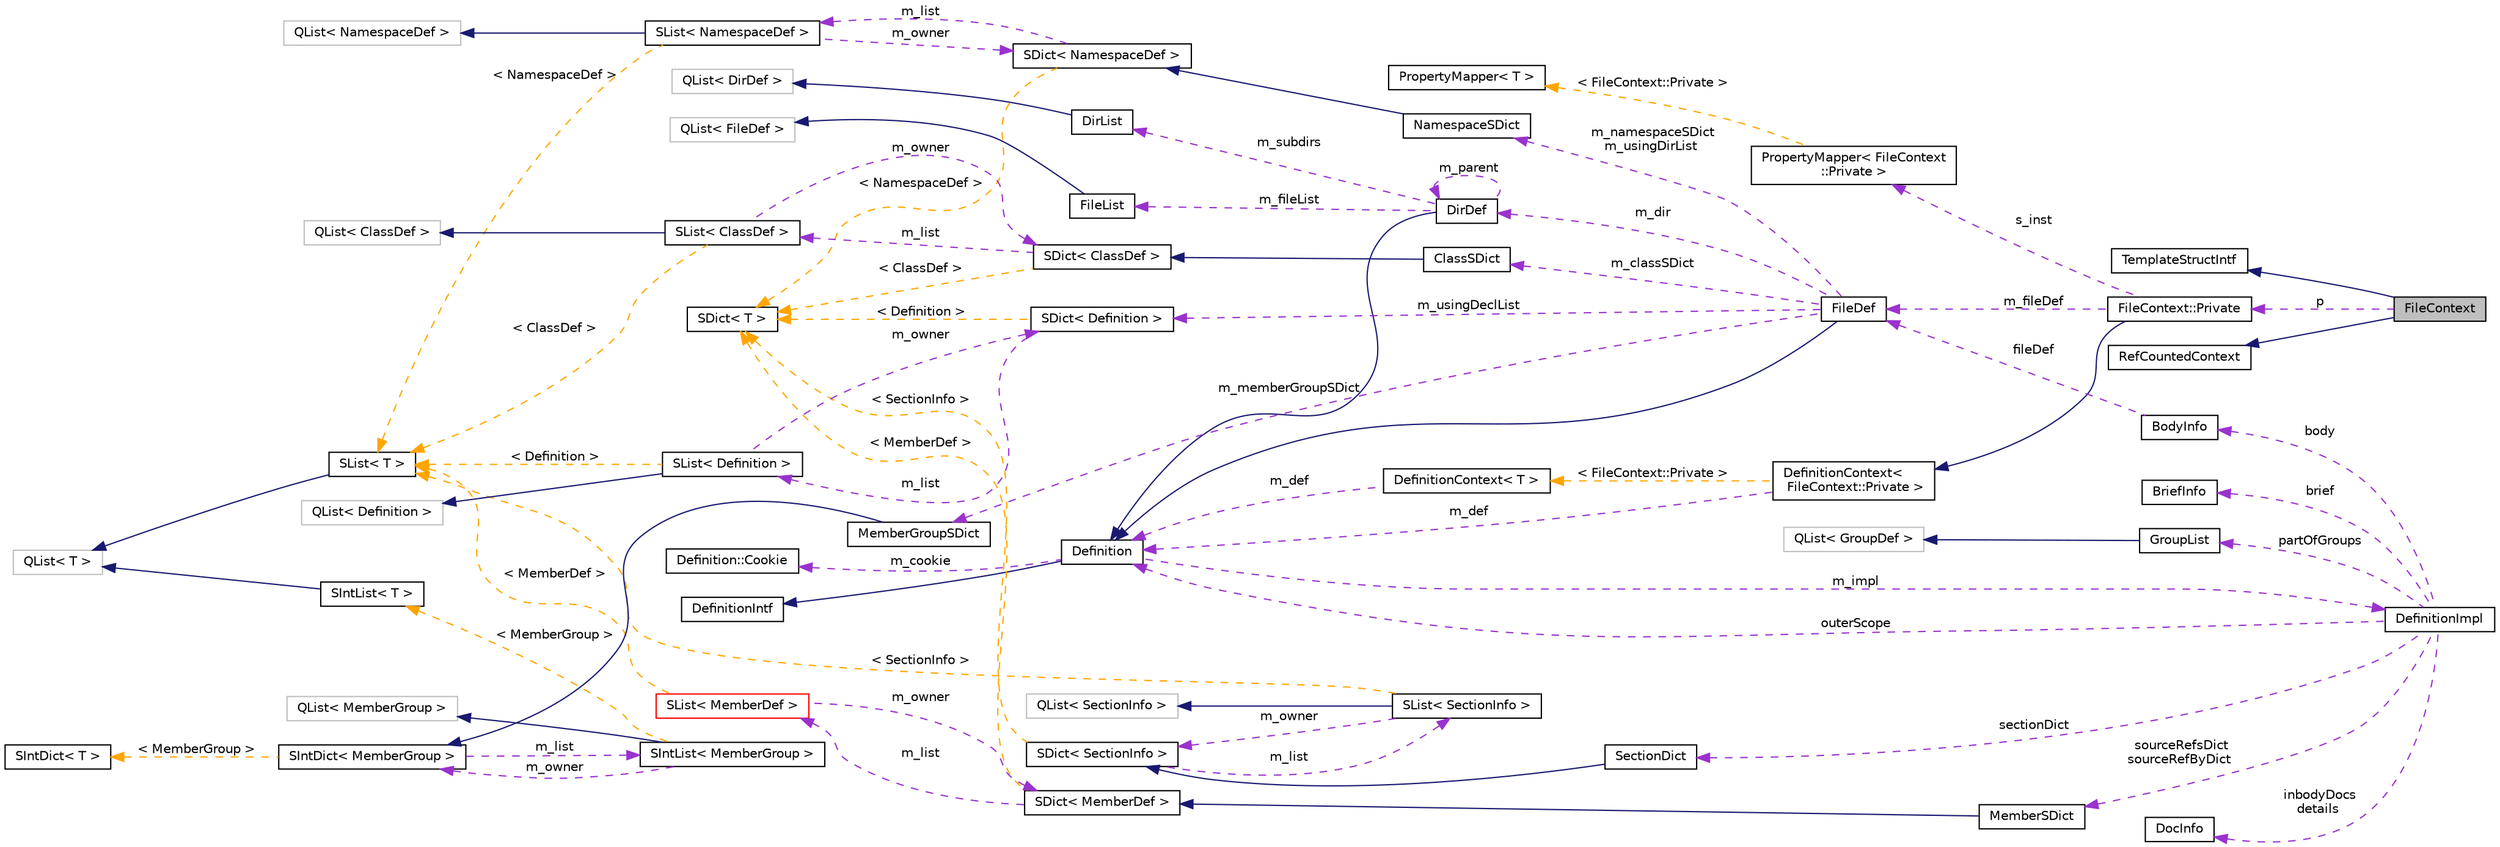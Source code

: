 digraph "FileContext"
{
 // INTERACTIVE_SVG=YES
  edge [fontname="Helvetica",fontsize="10",labelfontname="Helvetica",labelfontsize="10"];
  node [fontname="Helvetica",fontsize="10",shape=record];
  rankdir="LR";
  Node3 [label="FileContext",height=0.2,width=0.4,color="black", fillcolor="grey75", style="filled", fontcolor="black"];
  Node4 -> Node3 [dir="back",color="midnightblue",fontsize="10",style="solid",fontname="Helvetica"];
  Node4 [label="RefCountedContext",height=0.2,width=0.4,color="black", fillcolor="white", style="filled",URL="$d8/d96/class_ref_counted_context.html",tooltip="Helper class to support reference counting. "];
  Node5 -> Node3 [dir="back",color="midnightblue",fontsize="10",style="solid",fontname="Helvetica"];
  Node5 [label="TemplateStructIntf",height=0.2,width=0.4,color="black", fillcolor="white", style="filled",URL="$d9/de8/class_template_struct_intf.html",tooltip="Abstract interface for a context value of type struct. "];
  Node6 -> Node3 [dir="back",color="darkorchid3",fontsize="10",style="dashed",label=" p" ,fontname="Helvetica"];
  Node6 [label="FileContext::Private",height=0.2,width=0.4,color="black", fillcolor="white", style="filled",URL="$d4/d72/class_file_context_1_1_private.html"];
  Node7 -> Node6 [dir="back",color="midnightblue",fontsize="10",style="solid",fontname="Helvetica"];
  Node7 [label="DefinitionContext\<\l FileContext::Private \>",height=0.2,width=0.4,color="black", fillcolor="white", style="filled",URL="$d6/d49/class_definition_context.html"];
  Node8 -> Node7 [dir="back",color="darkorchid3",fontsize="10",style="dashed",label=" m_def" ,fontname="Helvetica"];
  Node8 [label="Definition",height=0.2,width=0.4,color="black", fillcolor="white", style="filled",URL="$d5/dcc/class_definition.html",tooltip="The common base class of all entity definitions found in the sources. "];
  Node9 -> Node8 [dir="back",color="midnightblue",fontsize="10",style="solid",fontname="Helvetica"];
  Node9 [label="DefinitionIntf",height=0.2,width=0.4,color="black", fillcolor="white", style="filled",URL="$d9/d4a/class_definition_intf.html",tooltip="Abstract interface for a Definition or DefinitionList. "];
  Node10 -> Node8 [dir="back",color="darkorchid3",fontsize="10",style="dashed",label=" m_cookie" ,fontname="Helvetica"];
  Node10 [label="Definition::Cookie",height=0.2,width=0.4,color="black", fillcolor="white", style="filled",URL="$d1/d2f/struct_definition_1_1_cookie.html"];
  Node11 -> Node8 [dir="back",color="darkorchid3",fontsize="10",style="dashed",label=" m_impl" ,fontname="Helvetica"];
  Node11 [label="DefinitionImpl",height=0.2,width=0.4,color="black", fillcolor="white", style="filled",URL="$d3/ddf/class_definition_impl.html",tooltip="Private data associated with a Symbol Definition object. "];
  Node12 -> Node11 [dir="back",color="darkorchid3",fontsize="10",style="dashed",label=" sectionDict" ,fontname="Helvetica"];
  Node12 [label="SectionDict",height=0.2,width=0.4,color="black", fillcolor="white", style="filled",URL="$de/d9a/class_section_dict.html",tooltip="Unsorted dictionary of SectionInfo objects. "];
  Node13 -> Node12 [dir="back",color="midnightblue",fontsize="10",style="solid",fontname="Helvetica"];
  Node13 [label="SDict\< SectionInfo \>",height=0.2,width=0.4,color="black", fillcolor="white", style="filled",URL="$d1/d50/class_s_dict.html"];
  Node14 -> Node13 [dir="back",color="darkorchid3",fontsize="10",style="dashed",label=" m_list" ,fontname="Helvetica"];
  Node14 [label="SList\< SectionInfo \>",height=0.2,width=0.4,color="black", fillcolor="white", style="filled",URL="$df/dce/class_s_list.html"];
  Node15 -> Node14 [dir="back",color="midnightblue",fontsize="10",style="solid",fontname="Helvetica"];
  Node15 [label="QList\< SectionInfo \>",height=0.2,width=0.4,color="grey75", fillcolor="white", style="filled"];
  Node13 -> Node14 [dir="back",color="darkorchid3",fontsize="10",style="dashed",label=" m_owner" ,fontname="Helvetica"];
  Node16 -> Node14 [dir="back",color="orange",fontsize="10",style="dashed",label=" \< SectionInfo \>" ,fontname="Helvetica"];
  Node16 [label="SList\< T \>",height=0.2,width=0.4,color="black", fillcolor="white", style="filled",URL="$df/dce/class_s_list.html",tooltip="internal wrapper class that redirects compareValues() to the dictionary "];
  Node17 -> Node16 [dir="back",color="midnightblue",fontsize="10",style="solid",fontname="Helvetica"];
  Node17 [label="QList\< T \>",height=0.2,width=0.4,color="grey75", fillcolor="white", style="filled"];
  Node18 -> Node13 [dir="back",color="orange",fontsize="10",style="dashed",label=" \< SectionInfo \>" ,fontname="Helvetica"];
  Node18 [label="SDict\< T \>",height=0.2,width=0.4,color="black", fillcolor="white", style="filled",URL="$d1/d50/class_s_dict.html",tooltip="Ordered dictionary of elements of type T. "];
  Node19 -> Node11 [dir="back",color="darkorchid3",fontsize="10",style="dashed",label=" body" ,fontname="Helvetica"];
  Node19 [label="BodyInfo",height=0.2,width=0.4,color="black", fillcolor="white", style="filled",URL="$db/dab/struct_body_info.html",tooltip="Data associated with description found in the body. "];
  Node20 -> Node19 [dir="back",color="darkorchid3",fontsize="10",style="dashed",label=" fileDef" ,fontname="Helvetica"];
  Node20 [label="FileDef",height=0.2,width=0.4,color="black", fillcolor="white", style="filled",URL="$de/db0/class_file_def.html",tooltip="A model of a file symbol. "];
  Node8 -> Node20 [dir="back",color="midnightblue",fontsize="10",style="solid",fontname="Helvetica"];
  Node21 -> Node20 [dir="back",color="darkorchid3",fontsize="10",style="dashed",label=" m_classSDict" ,fontname="Helvetica"];
  Node21 [label="ClassSDict",height=0.2,width=0.4,color="black", fillcolor="white", style="filled",URL="$d9/d3d/class_class_s_dict.html",tooltip="A sorted dictionary of ClassDef objects. "];
  Node22 -> Node21 [dir="back",color="midnightblue",fontsize="10",style="solid",fontname="Helvetica"];
  Node22 [label="SDict\< ClassDef \>",height=0.2,width=0.4,color="black", fillcolor="white", style="filled",URL="$d1/d50/class_s_dict.html"];
  Node23 -> Node22 [dir="back",color="darkorchid3",fontsize="10",style="dashed",label=" m_list" ,fontname="Helvetica"];
  Node23 [label="SList\< ClassDef \>",height=0.2,width=0.4,color="black", fillcolor="white", style="filled",URL="$df/dce/class_s_list.html"];
  Node24 -> Node23 [dir="back",color="midnightblue",fontsize="10",style="solid",fontname="Helvetica"];
  Node24 [label="QList\< ClassDef \>",height=0.2,width=0.4,color="grey75", fillcolor="white", style="filled"];
  Node22 -> Node23 [dir="back",color="darkorchid3",fontsize="10",style="dashed",label=" m_owner" ,fontname="Helvetica"];
  Node16 -> Node23 [dir="back",color="orange",fontsize="10",style="dashed",label=" \< ClassDef \>" ,fontname="Helvetica"];
  Node18 -> Node22 [dir="back",color="orange",fontsize="10",style="dashed",label=" \< ClassDef \>" ,fontname="Helvetica"];
  Node25 -> Node20 [dir="back",color="darkorchid3",fontsize="10",style="dashed",label=" m_usingDeclList" ,fontname="Helvetica"];
  Node25 [label="SDict\< Definition \>",height=0.2,width=0.4,color="black", fillcolor="white", style="filled",URL="$d1/d50/class_s_dict.html"];
  Node26 -> Node25 [dir="back",color="darkorchid3",fontsize="10",style="dashed",label=" m_list" ,fontname="Helvetica"];
  Node26 [label="SList\< Definition \>",height=0.2,width=0.4,color="black", fillcolor="white", style="filled",URL="$df/dce/class_s_list.html"];
  Node27 -> Node26 [dir="back",color="midnightblue",fontsize="10",style="solid",fontname="Helvetica"];
  Node27 [label="QList\< Definition \>",height=0.2,width=0.4,color="grey75", fillcolor="white", style="filled"];
  Node25 -> Node26 [dir="back",color="darkorchid3",fontsize="10",style="dashed",label=" m_owner" ,fontname="Helvetica"];
  Node16 -> Node26 [dir="back",color="orange",fontsize="10",style="dashed",label=" \< Definition \>" ,fontname="Helvetica"];
  Node18 -> Node25 [dir="back",color="orange",fontsize="10",style="dashed",label=" \< Definition \>" ,fontname="Helvetica"];
  Node28 -> Node20 [dir="back",color="darkorchid3",fontsize="10",style="dashed",label=" m_memberGroupSDict" ,fontname="Helvetica"];
  Node28 [label="MemberGroupSDict",height=0.2,width=0.4,color="black", fillcolor="white", style="filled",URL="$dc/d1e/class_member_group_s_dict.html",tooltip="A sorted dictionary of MemberGroup objects. "];
  Node29 -> Node28 [dir="back",color="midnightblue",fontsize="10",style="solid",fontname="Helvetica"];
  Node29 [label="SIntDict\< MemberGroup \>",height=0.2,width=0.4,color="black", fillcolor="white", style="filled",URL="$d0/d9f/class_s_int_dict.html"];
  Node30 -> Node29 [dir="back",color="darkorchid3",fontsize="10",style="dashed",label=" m_list" ,fontname="Helvetica"];
  Node30 [label="SIntList\< MemberGroup \>",height=0.2,width=0.4,color="black", fillcolor="white", style="filled",URL="$d8/d9a/class_s_int_list.html"];
  Node31 -> Node30 [dir="back",color="midnightblue",fontsize="10",style="solid",fontname="Helvetica"];
  Node31 [label="QList\< MemberGroup \>",height=0.2,width=0.4,color="grey75", fillcolor="white", style="filled"];
  Node29 -> Node30 [dir="back",color="darkorchid3",fontsize="10",style="dashed",label=" m_owner" ,fontname="Helvetica"];
  Node32 -> Node30 [dir="back",color="orange",fontsize="10",style="dashed",label=" \< MemberGroup \>" ,fontname="Helvetica"];
  Node32 [label="SIntList\< T \>",height=0.2,width=0.4,color="black", fillcolor="white", style="filled",URL="$d8/d9a/class_s_int_list.html",tooltip="internal wrapper class that redirects compareValues() to the dictionary "];
  Node17 -> Node32 [dir="back",color="midnightblue",fontsize="10",style="solid",fontname="Helvetica"];
  Node33 -> Node29 [dir="back",color="orange",fontsize="10",style="dashed",label=" \< MemberGroup \>" ,fontname="Helvetica"];
  Node33 [label="SIntDict\< T \>",height=0.2,width=0.4,color="black", fillcolor="white", style="filled",URL="$d0/d9f/class_s_int_dict.html",tooltip="Ordered dictionary of elements of type T. "];
  Node34 -> Node20 [dir="back",color="darkorchid3",fontsize="10",style="dashed",label=" m_dir" ,fontname="Helvetica"];
  Node34 [label="DirDef",height=0.2,width=0.4,color="black", fillcolor="white", style="filled",URL="$d4/dd4/class_dir_def.html",tooltip="A model of a directory symbol. "];
  Node8 -> Node34 [dir="back",color="midnightblue",fontsize="10",style="solid",fontname="Helvetica"];
  Node35 -> Node34 [dir="back",color="darkorchid3",fontsize="10",style="dashed",label=" m_subdirs" ,fontname="Helvetica"];
  Node35 [label="DirList",height=0.2,width=0.4,color="black", fillcolor="white", style="filled",URL="$dc/d2a/class_dir_list.html",tooltip="A list of directories. "];
  Node36 -> Node35 [dir="back",color="midnightblue",fontsize="10",style="solid",fontname="Helvetica"];
  Node36 [label="QList\< DirDef \>",height=0.2,width=0.4,color="grey75", fillcolor="white", style="filled"];
  Node37 -> Node34 [dir="back",color="darkorchid3",fontsize="10",style="dashed",label=" m_fileList" ,fontname="Helvetica"];
  Node37 [label="FileList",height=0.2,width=0.4,color="black", fillcolor="white", style="filled",URL="$d0/d18/class_file_list.html",tooltip="Class representing a list of FileDef objects. "];
  Node38 -> Node37 [dir="back",color="midnightblue",fontsize="10",style="solid",fontname="Helvetica"];
  Node38 [label="QList\< FileDef \>",height=0.2,width=0.4,color="grey75", fillcolor="white", style="filled"];
  Node34 -> Node34 [dir="back",color="darkorchid3",fontsize="10",style="dashed",label=" m_parent" ,fontname="Helvetica"];
  Node39 -> Node20 [dir="back",color="darkorchid3",fontsize="10",style="dashed",label=" m_namespaceSDict\nm_usingDirList" ,fontname="Helvetica"];
  Node39 [label="NamespaceSDict",height=0.2,width=0.4,color="black", fillcolor="white", style="filled",URL="$d4/d8d/class_namespace_s_dict.html",tooltip="A sorted dictionary of NamespaceDef objects. "];
  Node40 -> Node39 [dir="back",color="midnightblue",fontsize="10",style="solid",fontname="Helvetica"];
  Node40 [label="SDict\< NamespaceDef \>",height=0.2,width=0.4,color="black", fillcolor="white", style="filled",URL="$d1/d50/class_s_dict.html"];
  Node41 -> Node40 [dir="back",color="darkorchid3",fontsize="10",style="dashed",label=" m_list" ,fontname="Helvetica"];
  Node41 [label="SList\< NamespaceDef \>",height=0.2,width=0.4,color="black", fillcolor="white", style="filled",URL="$df/dce/class_s_list.html"];
  Node42 -> Node41 [dir="back",color="midnightblue",fontsize="10",style="solid",fontname="Helvetica"];
  Node42 [label="QList\< NamespaceDef \>",height=0.2,width=0.4,color="grey75", fillcolor="white", style="filled"];
  Node40 -> Node41 [dir="back",color="darkorchid3",fontsize="10",style="dashed",label=" m_owner" ,fontname="Helvetica"];
  Node16 -> Node41 [dir="back",color="orange",fontsize="10",style="dashed",label=" \< NamespaceDef \>" ,fontname="Helvetica"];
  Node18 -> Node40 [dir="back",color="orange",fontsize="10",style="dashed",label=" \< NamespaceDef \>" ,fontname="Helvetica"];
  Node43 -> Node11 [dir="back",color="darkorchid3",fontsize="10",style="dashed",label=" sourceRefsDict\nsourceRefByDict" ,fontname="Helvetica"];
  Node43 [label="MemberSDict",height=0.2,width=0.4,color="black", fillcolor="white", style="filled",URL="$d6/dd6/class_member_s_dict.html",tooltip="A sorted dictionary of MemberDef objects. "];
  Node44 -> Node43 [dir="back",color="midnightblue",fontsize="10",style="solid",fontname="Helvetica"];
  Node44 [label="SDict\< MemberDef \>",height=0.2,width=0.4,color="black", fillcolor="white", style="filled",URL="$d1/d50/class_s_dict.html"];
  Node45 -> Node44 [dir="back",color="darkorchid3",fontsize="10",style="dashed",label=" m_list" ,fontname="Helvetica"];
  Node45 [label="SList\< MemberDef \>",height=0.2,width=0.4,color="red", fillcolor="white", style="filled",URL="$df/dce/class_s_list.html"];
  Node44 -> Node45 [dir="back",color="darkorchid3",fontsize="10",style="dashed",label=" m_owner" ,fontname="Helvetica"];
  Node16 -> Node45 [dir="back",color="orange",fontsize="10",style="dashed",label=" \< MemberDef \>" ,fontname="Helvetica"];
  Node18 -> Node44 [dir="back",color="orange",fontsize="10",style="dashed",label=" \< MemberDef \>" ,fontname="Helvetica"];
  Node47 -> Node11 [dir="back",color="darkorchid3",fontsize="10",style="dashed",label=" partOfGroups" ,fontname="Helvetica"];
  Node47 [label="GroupList",height=0.2,width=0.4,color="black", fillcolor="white", style="filled",URL="$d3/d3b/class_group_list.html",tooltip="A list of GroupDef objects. "];
  Node48 -> Node47 [dir="back",color="midnightblue",fontsize="10",style="solid",fontname="Helvetica"];
  Node48 [label="QList\< GroupDef \>",height=0.2,width=0.4,color="grey75", fillcolor="white", style="filled"];
  Node49 -> Node11 [dir="back",color="darkorchid3",fontsize="10",style="dashed",label=" inbodyDocs\ndetails" ,fontname="Helvetica"];
  Node49 [label="DocInfo",height=0.2,width=0.4,color="black", fillcolor="white", style="filled",URL="$d7/dd5/struct_doc_info.html",tooltip="Data associated with a detailed description. "];
  Node50 -> Node11 [dir="back",color="darkorchid3",fontsize="10",style="dashed",label=" brief" ,fontname="Helvetica"];
  Node50 [label="BriefInfo",height=0.2,width=0.4,color="black", fillcolor="white", style="filled",URL="$d0/da7/struct_brief_info.html",tooltip="Data associated with a brief description. "];
  Node8 -> Node11 [dir="back",color="darkorchid3",fontsize="10",style="dashed",label=" outerScope" ,fontname="Helvetica"];
  Node51 -> Node7 [dir="back",color="orange",fontsize="10",style="dashed",label=" \< FileContext::Private \>" ,fontname="Helvetica"];
  Node51 [label="DefinitionContext\< T \>",height=0.2,width=0.4,color="black", fillcolor="white", style="filled",URL="$d6/d49/class_definition_context.html"];
  Node8 -> Node51 [dir="back",color="darkorchid3",fontsize="10",style="dashed",label=" m_def" ,fontname="Helvetica"];
  Node20 -> Node6 [dir="back",color="darkorchid3",fontsize="10",style="dashed",label=" m_fileDef" ,fontname="Helvetica"];
  Node52 -> Node6 [dir="back",color="darkorchid3",fontsize="10",style="dashed",label=" s_inst" ,fontname="Helvetica"];
  Node52 [label="PropertyMapper\< FileContext\l::Private \>",height=0.2,width=0.4,color="black", fillcolor="white", style="filled",URL="$d1/d80/class_property_mapper.html"];
  Node53 -> Node52 [dir="back",color="orange",fontsize="10",style="dashed",label=" \< FileContext::Private \>" ,fontname="Helvetica"];
  Node53 [label="PropertyMapper\< T \>",height=0.2,width=0.4,color="black", fillcolor="white", style="filled",URL="$d1/d80/class_property_mapper.html",tooltip="Helper class to map a property name to a handler member function. "];
}
